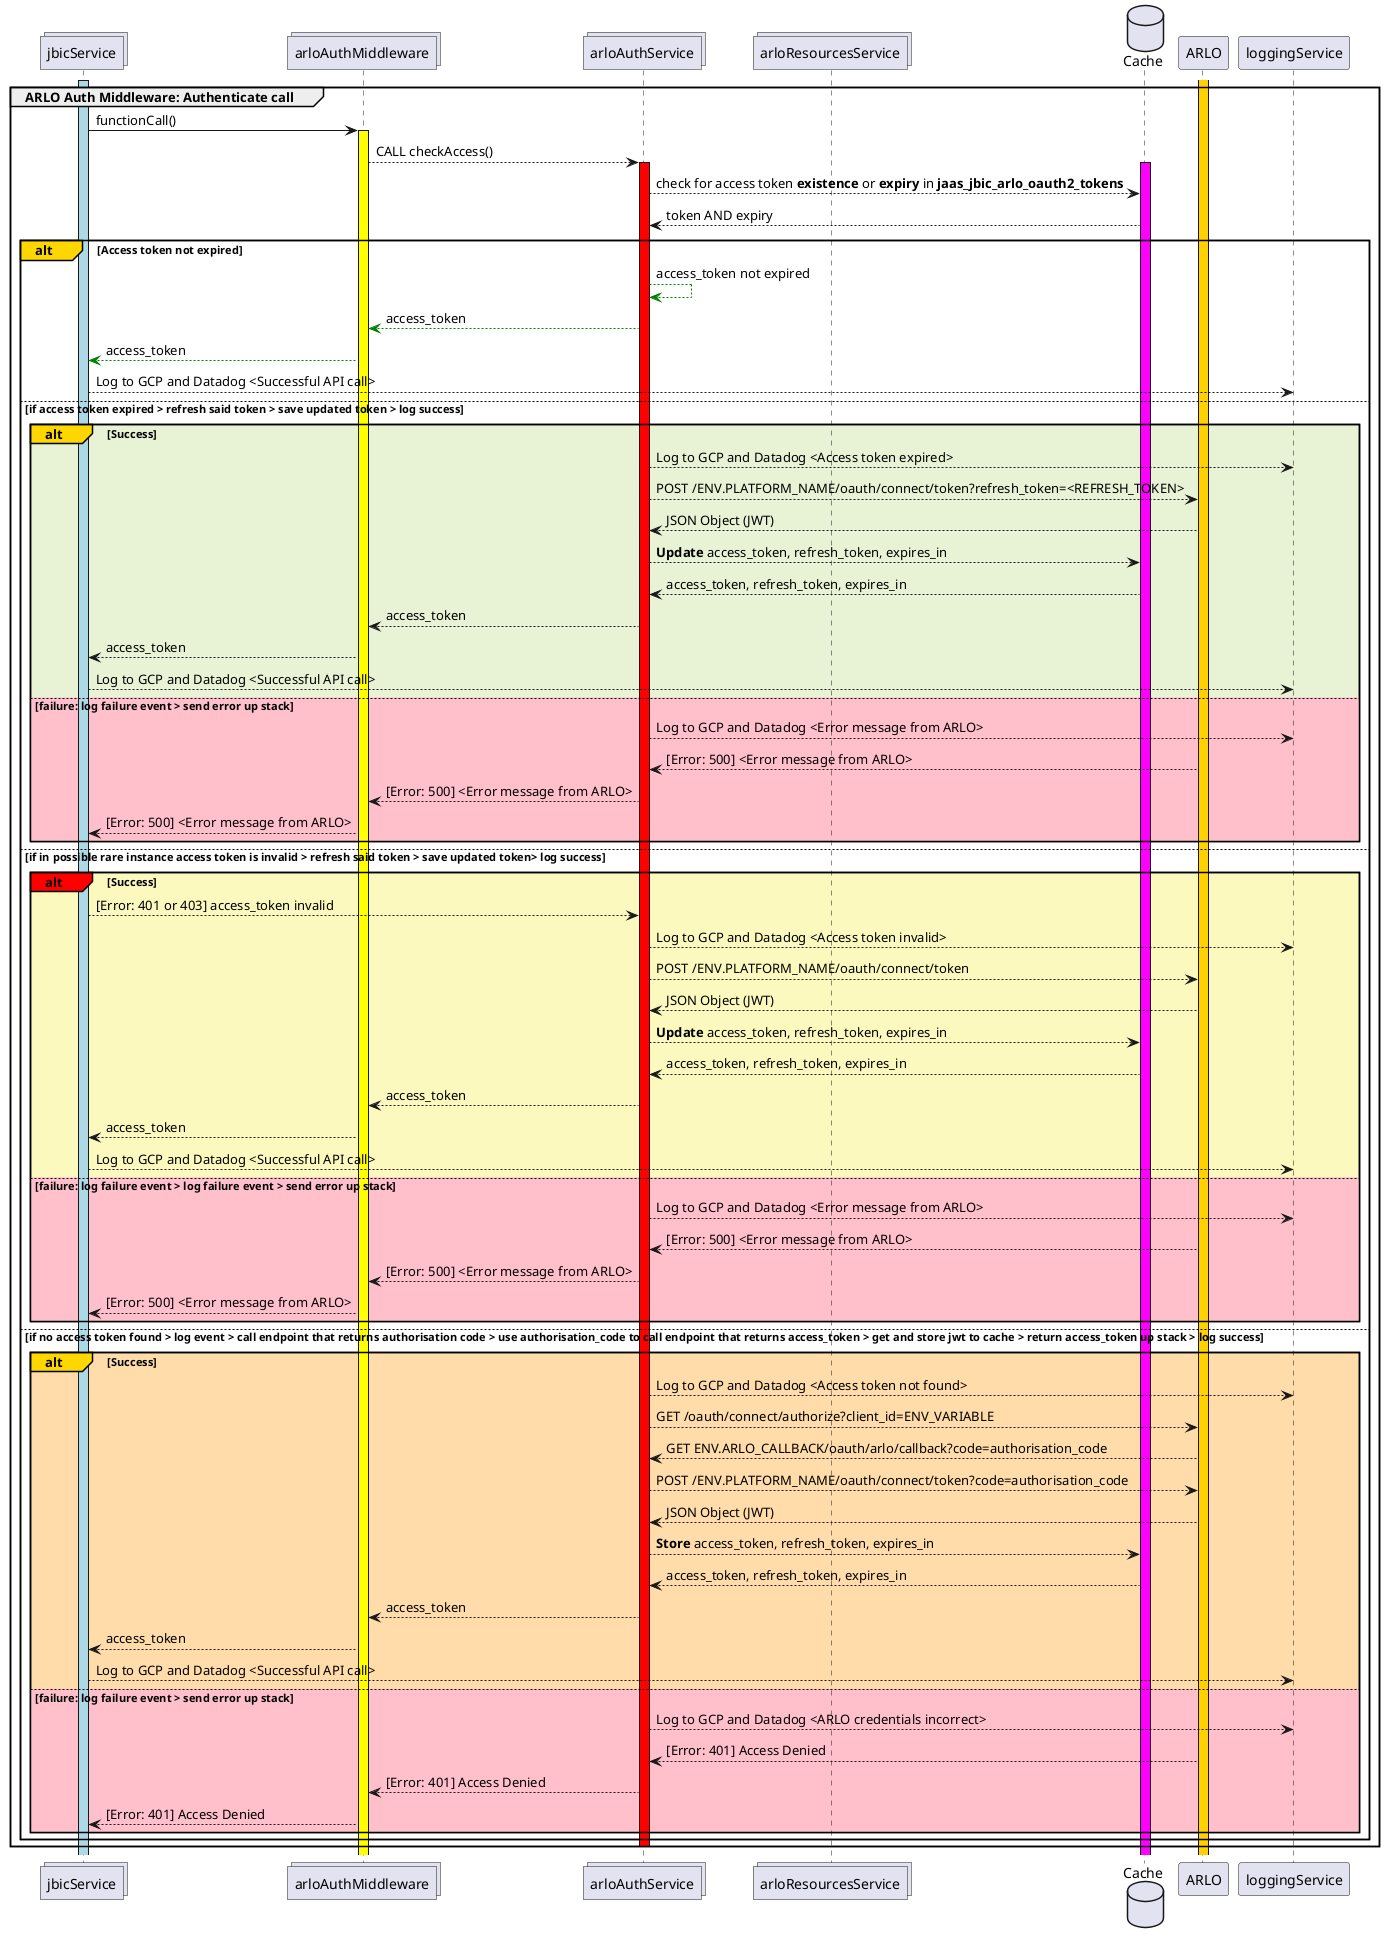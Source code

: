 @startuml
collections jbicService          as jbicService
collections arloAuthMiddleware   as arloAuthMiddleware
collections arloAuthService      as arloAuthService
collections arloResourcesService as arloResourcesService
database    Cache                as Cache
participant ARLO                 as ARLO

activate jbicService #lightblue
group ARLO Auth Middleware: Authenticate call
jbicService -> arloAuthMiddleware: functionCall()

activate arloAuthMiddleware #yellow
arloAuthMiddleware --> arloAuthService: CALL checkAccess()
activate arloAuthService #red
activate Cache #magenta
arloAuthService --> Cache: check for access token **existence** or **expiry** in **jaas_jbic_arlo_oauth2_tokens**

Cache --> arloAuthService: token AND expiry

alt#Gold Access token not expired
arloAuthService --[#green]> arloAuthService: access_token not expired
arloAuthService --[#green]> arloAuthMiddleware: access_token
arloAuthMiddleware --[#green]> jbicService: access_token
jbicService --> loggingService: Log to GCP and Datadog <Successful API call>

else if access token expired > refresh said token > save updated token > log success
alt#gold #E8F3D6 Success
arloAuthService --> loggingService: Log to GCP and Datadog <Access token expired>
arloAuthService --> ARLO: POST /ENV.PLATFORM_NAME/oauth/connect/token?refresh_token=<REFRESH_TOKEN>
ARLO --> arloAuthService: JSON Object (JWT)
arloAuthService --> Cache: **Update** access_token, refresh_token, expires_in
Cache --> arloAuthService: access_token, refresh_token, expires_in
arloAuthService --> arloAuthMiddleware: access_token
arloAuthMiddleware --> jbicService: access_token
jbicService --> loggingService: Log to GCP and Datadog <Successful API call>

else #pink failure: log failure event > send error up stack
arloAuthService --> loggingService: Log to GCP and Datadog <Error message from ARLO>
ARLO --> arloAuthService: [Error: 500] <Error message from ARLO>
arloAuthService --> arloAuthMiddleware: [Error: 500] <Error message from ARLO>
arloAuthMiddleware --> jbicService: [Error: 500] <Error message from ARLO>
end

else if in possible rare instance access token is invalid > refresh said token > save updated token> log success
alt#red #FCF9BE Success
jbicService --> arloAuthService: [Error: 401 or 403] access_token invalid
arloAuthService --> loggingService: Log to GCP and Datadog <Access token invalid>
arloAuthService --> ARLO: POST /ENV.PLATFORM_NAME/oauth/connect/token
ARLO --> arloAuthService: JSON Object (JWT)
arloAuthService --> Cache: **Update** access_token, refresh_token, expires_in
Cache --> arloAuthService: access_token, refresh_token, expires_in
arloAuthService --> arloAuthMiddleware: access_token
arloAuthMiddleware --> jbicService: access_token
jbicService --> loggingService: Log to GCP and Datadog <Successful API call>
else #pink failure: log failure event > log failure event > send error up stack
arloAuthService --> loggingService: Log to GCP and Datadog <Error message from ARLO>
ARLO --> arloAuthService: [Error: 500] <Error message from ARLO>
arloAuthService --> arloAuthMiddleware: [Error: 500] <Error message from ARLO>
arloAuthMiddleware --> jbicService: [Error: 500] <Error message from ARLO>
end

else if no access token found > log event > call endpoint that returns authorisation code > use authorisation_code to call endpoint that returns access_token > get and store jwt to cache > return access_token up stack > log success
alt#Gold #FFDCA9 Success
activate ARLO #FFD100
arloAuthService --> loggingService: Log to GCP and Datadog <Access token not found>
arloAuthService --> ARLO: GET /oauth/connect/authorize?client_id=ENV_VARIABLE

ARLO --> arloAuthService: GET ENV.ARLO_CALLBACK/oauth/arlo/callback?code=authorisation_code
arloAuthService --> ARLO: POST /ENV.PLATFORM_NAME/oauth/connect/token?code=authorisation_code
ARLO --> arloAuthService: JSON Object (JWT)
arloAuthService --> Cache: **Store** access_token, refresh_token, expires_in
Cache --> arloAuthService: access_token, refresh_token, expires_in
arloAuthService --> arloAuthMiddleware: access_token
arloAuthMiddleware --> jbicService: access_token
jbicService --> loggingService: Log to GCP and Datadog <Successful API call>
else #pink failure: log failure event > send error up stack
arloAuthService --> loggingService: Log to GCP and Datadog <ARLO credentials incorrect>
ARLO --> arloAuthService: [Error: 401] Access Denied
arloAuthService --> arloAuthMiddleware: [Error: 401] Access Denied
arloAuthMiddleware --> jbicService: [Error: 401] Access Denied
end `End of alt
end

deactivate arloAuthService
end `End of Access token found
@enduml
